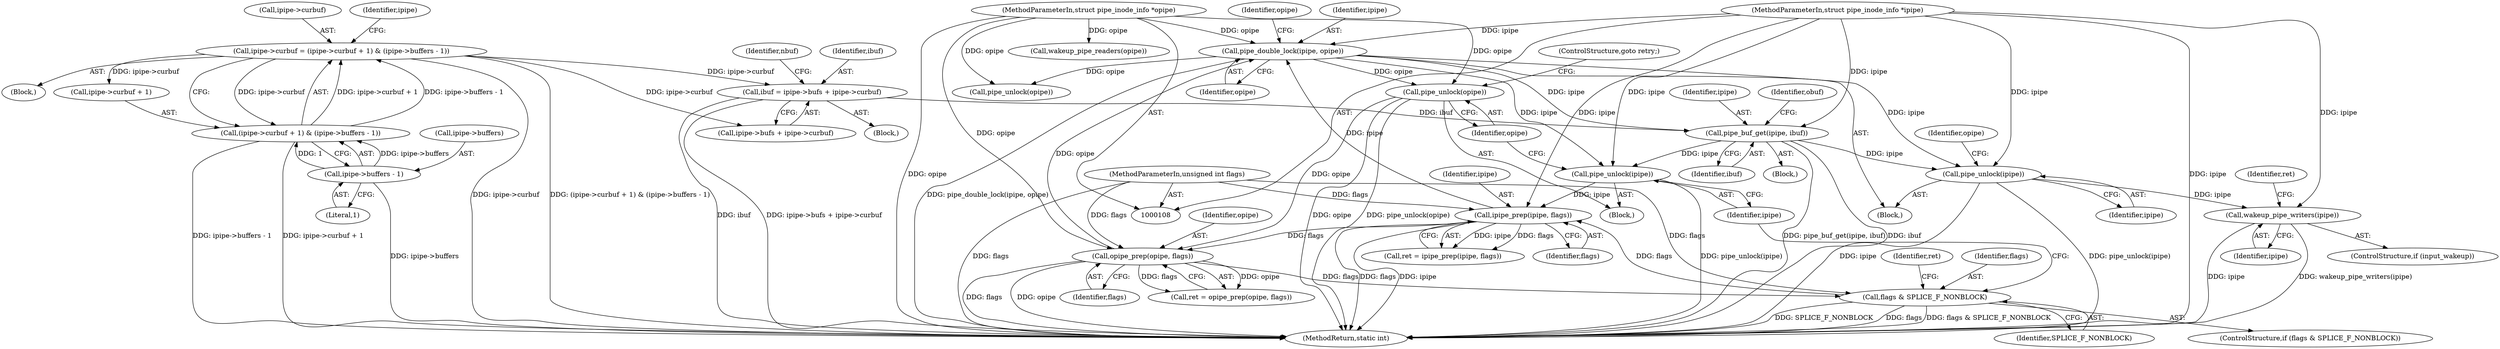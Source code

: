 digraph "1_linux_15fab63e1e57be9fdb5eec1bbc5916e9825e9acb_0@API" {
"1000345" [label="(Call,wakeup_pipe_writers(ipipe))"];
"1000333" [label="(Call,pipe_unlock(ipipe))"];
"1000286" [label="(Call,pipe_buf_get(ipipe, ibuf))"];
"1000144" [label="(Call,pipe_double_lock(ipipe, opipe))"];
"1000128" [label="(Call,ipipe_prep(ipipe, flags))"];
"1000205" [label="(Call,pipe_unlock(ipipe))"];
"1000109" [label="(MethodParameterIn,struct pipe_inode_info *ipipe)"];
"1000196" [label="(Call,flags & SPLICE_F_NONBLOCK)"];
"1000137" [label="(Call,opipe_prep(opipe, flags))"];
"1000207" [label="(Call,pipe_unlock(opipe))"];
"1000110" [label="(MethodParameterIn,struct pipe_inode_info *opipe)"];
"1000112" [label="(MethodParameterIn,unsigned int flags)"];
"1000210" [label="(Call,ibuf = ipipe->bufs + ipipe->curbuf)"];
"1000262" [label="(Call,ipipe->curbuf = (ipipe->curbuf + 1) & (ipipe->buffers - 1))"];
"1000266" [label="(Call,(ipipe->curbuf + 1) & (ipipe->buffers - 1))"];
"1000272" [label="(Call,ipipe->buffers - 1)"];
"1000247" [label="(Block,)"];
"1000126" [label="(Call,ret = ipipe_prep(ipipe, flags))"];
"1000212" [label="(Call,ipipe->bufs + ipipe->curbuf)"];
"1000263" [label="(Call,ipipe->curbuf)"];
"1000209" [label="(ControlStructure,goto retry;)"];
"1000145" [label="(Identifier,ipipe)"];
"1000272" [label="(Call,ipipe->buffers - 1)"];
"1000285" [label="(Block,)"];
"1000262" [label="(Call,ipipe->curbuf = (ipipe->curbuf + 1) & (ipipe->buffers - 1))"];
"1000341" [label="(Call,wakeup_pipe_readers(opipe))"];
"1000220" [label="(Identifier,nbuf)"];
"1000196" [label="(Call,flags & SPLICE_F_NONBLOCK)"];
"1000112" [label="(MethodParameterIn,unsigned int flags)"];
"1000267" [label="(Call,ipipe->curbuf + 1)"];
"1000266" [label="(Call,(ipipe->curbuf + 1) & (ipipe->buffers - 1))"];
"1000211" [label="(Identifier,ibuf)"];
"1000273" [label="(Call,ipipe->buffers)"];
"1000345" [label="(Call,wakeup_pipe_writers(ipipe))"];
"1000336" [label="(Identifier,opipe)"];
"1000288" [label="(Identifier,ibuf)"];
"1000137" [label="(Call,opipe_prep(opipe, flags))"];
"1000279" [label="(Identifier,ipipe)"];
"1000276" [label="(Literal,1)"];
"1000113" [label="(Block,)"];
"1000208" [label="(Identifier,opipe)"];
"1000135" [label="(Call,ret = opipe_prep(opipe, flags))"];
"1000139" [label="(Identifier,flags)"];
"1000349" [label="(MethodReturn,static int)"];
"1000286" [label="(Call,pipe_buf_get(ipipe, ibuf))"];
"1000287" [label="(Identifier,ipipe)"];
"1000130" [label="(Identifier,flags)"];
"1000191" [label="(Block,)"];
"1000206" [label="(Identifier,ipipe)"];
"1000110" [label="(MethodParameterIn,struct pipe_inode_info *opipe)"];
"1000205" [label="(Call,pipe_unlock(ipipe))"];
"1000152" [label="(Identifier,opipe)"];
"1000335" [label="(Call,pipe_unlock(opipe))"];
"1000144" [label="(Call,pipe_double_lock(ipipe, opipe))"];
"1000197" [label="(Identifier,flags)"];
"1000207" [label="(Call,pipe_unlock(opipe))"];
"1000195" [label="(ControlStructure,if (flags & SPLICE_F_NONBLOCK))"];
"1000334" [label="(Identifier,ipipe)"];
"1000333" [label="(Call,pipe_unlock(ipipe))"];
"1000146" [label="(Identifier,opipe)"];
"1000198" [label="(Identifier,SPLICE_F_NONBLOCK)"];
"1000291" [label="(Identifier,obuf)"];
"1000148" [label="(Block,)"];
"1000343" [label="(ControlStructure,if (input_wakeup))"];
"1000109" [label="(MethodParameterIn,struct pipe_inode_info *ipipe)"];
"1000138" [label="(Identifier,opipe)"];
"1000201" [label="(Identifier,ret)"];
"1000210" [label="(Call,ibuf = ipipe->bufs + ipipe->curbuf)"];
"1000129" [label="(Identifier,ipipe)"];
"1000346" [label="(Identifier,ipipe)"];
"1000348" [label="(Identifier,ret)"];
"1000128" [label="(Call,ipipe_prep(ipipe, flags))"];
"1000345" -> "1000343"  [label="AST: "];
"1000345" -> "1000346"  [label="CFG: "];
"1000346" -> "1000345"  [label="AST: "];
"1000348" -> "1000345"  [label="CFG: "];
"1000345" -> "1000349"  [label="DDG: ipipe"];
"1000345" -> "1000349"  [label="DDG: wakeup_pipe_writers(ipipe)"];
"1000333" -> "1000345"  [label="DDG: ipipe"];
"1000109" -> "1000345"  [label="DDG: ipipe"];
"1000333" -> "1000113"  [label="AST: "];
"1000333" -> "1000334"  [label="CFG: "];
"1000334" -> "1000333"  [label="AST: "];
"1000336" -> "1000333"  [label="CFG: "];
"1000333" -> "1000349"  [label="DDG: ipipe"];
"1000333" -> "1000349"  [label="DDG: pipe_unlock(ipipe)"];
"1000286" -> "1000333"  [label="DDG: ipipe"];
"1000144" -> "1000333"  [label="DDG: ipipe"];
"1000109" -> "1000333"  [label="DDG: ipipe"];
"1000286" -> "1000285"  [label="AST: "];
"1000286" -> "1000288"  [label="CFG: "];
"1000287" -> "1000286"  [label="AST: "];
"1000288" -> "1000286"  [label="AST: "];
"1000291" -> "1000286"  [label="CFG: "];
"1000286" -> "1000349"  [label="DDG: pipe_buf_get(ipipe, ibuf)"];
"1000286" -> "1000349"  [label="DDG: ibuf"];
"1000286" -> "1000205"  [label="DDG: ipipe"];
"1000144" -> "1000286"  [label="DDG: ipipe"];
"1000109" -> "1000286"  [label="DDG: ipipe"];
"1000210" -> "1000286"  [label="DDG: ibuf"];
"1000144" -> "1000113"  [label="AST: "];
"1000144" -> "1000146"  [label="CFG: "];
"1000145" -> "1000144"  [label="AST: "];
"1000146" -> "1000144"  [label="AST: "];
"1000152" -> "1000144"  [label="CFG: "];
"1000144" -> "1000349"  [label="DDG: pipe_double_lock(ipipe, opipe)"];
"1000128" -> "1000144"  [label="DDG: ipipe"];
"1000109" -> "1000144"  [label="DDG: ipipe"];
"1000137" -> "1000144"  [label="DDG: opipe"];
"1000110" -> "1000144"  [label="DDG: opipe"];
"1000144" -> "1000205"  [label="DDG: ipipe"];
"1000144" -> "1000207"  [label="DDG: opipe"];
"1000144" -> "1000335"  [label="DDG: opipe"];
"1000128" -> "1000126"  [label="AST: "];
"1000128" -> "1000130"  [label="CFG: "];
"1000129" -> "1000128"  [label="AST: "];
"1000130" -> "1000128"  [label="AST: "];
"1000126" -> "1000128"  [label="CFG: "];
"1000128" -> "1000349"  [label="DDG: flags"];
"1000128" -> "1000349"  [label="DDG: ipipe"];
"1000128" -> "1000126"  [label="DDG: ipipe"];
"1000128" -> "1000126"  [label="DDG: flags"];
"1000205" -> "1000128"  [label="DDG: ipipe"];
"1000109" -> "1000128"  [label="DDG: ipipe"];
"1000196" -> "1000128"  [label="DDG: flags"];
"1000112" -> "1000128"  [label="DDG: flags"];
"1000128" -> "1000137"  [label="DDG: flags"];
"1000205" -> "1000191"  [label="AST: "];
"1000205" -> "1000206"  [label="CFG: "];
"1000206" -> "1000205"  [label="AST: "];
"1000208" -> "1000205"  [label="CFG: "];
"1000205" -> "1000349"  [label="DDG: pipe_unlock(ipipe)"];
"1000109" -> "1000205"  [label="DDG: ipipe"];
"1000109" -> "1000108"  [label="AST: "];
"1000109" -> "1000349"  [label="DDG: ipipe"];
"1000196" -> "1000195"  [label="AST: "];
"1000196" -> "1000198"  [label="CFG: "];
"1000197" -> "1000196"  [label="AST: "];
"1000198" -> "1000196"  [label="AST: "];
"1000201" -> "1000196"  [label="CFG: "];
"1000206" -> "1000196"  [label="CFG: "];
"1000196" -> "1000349"  [label="DDG: flags"];
"1000196" -> "1000349"  [label="DDG: flags & SPLICE_F_NONBLOCK"];
"1000196" -> "1000349"  [label="DDG: SPLICE_F_NONBLOCK"];
"1000137" -> "1000196"  [label="DDG: flags"];
"1000112" -> "1000196"  [label="DDG: flags"];
"1000137" -> "1000135"  [label="AST: "];
"1000137" -> "1000139"  [label="CFG: "];
"1000138" -> "1000137"  [label="AST: "];
"1000139" -> "1000137"  [label="AST: "];
"1000135" -> "1000137"  [label="CFG: "];
"1000137" -> "1000349"  [label="DDG: flags"];
"1000137" -> "1000349"  [label="DDG: opipe"];
"1000137" -> "1000135"  [label="DDG: opipe"];
"1000137" -> "1000135"  [label="DDG: flags"];
"1000207" -> "1000137"  [label="DDG: opipe"];
"1000110" -> "1000137"  [label="DDG: opipe"];
"1000112" -> "1000137"  [label="DDG: flags"];
"1000207" -> "1000191"  [label="AST: "];
"1000207" -> "1000208"  [label="CFG: "];
"1000208" -> "1000207"  [label="AST: "];
"1000209" -> "1000207"  [label="CFG: "];
"1000207" -> "1000349"  [label="DDG: opipe"];
"1000207" -> "1000349"  [label="DDG: pipe_unlock(opipe)"];
"1000110" -> "1000207"  [label="DDG: opipe"];
"1000110" -> "1000108"  [label="AST: "];
"1000110" -> "1000349"  [label="DDG: opipe"];
"1000110" -> "1000335"  [label="DDG: opipe"];
"1000110" -> "1000341"  [label="DDG: opipe"];
"1000112" -> "1000108"  [label="AST: "];
"1000112" -> "1000349"  [label="DDG: flags"];
"1000210" -> "1000148"  [label="AST: "];
"1000210" -> "1000212"  [label="CFG: "];
"1000211" -> "1000210"  [label="AST: "];
"1000212" -> "1000210"  [label="AST: "];
"1000220" -> "1000210"  [label="CFG: "];
"1000210" -> "1000349"  [label="DDG: ipipe->bufs + ipipe->curbuf"];
"1000210" -> "1000349"  [label="DDG: ibuf"];
"1000262" -> "1000210"  [label="DDG: ipipe->curbuf"];
"1000262" -> "1000247"  [label="AST: "];
"1000262" -> "1000266"  [label="CFG: "];
"1000263" -> "1000262"  [label="AST: "];
"1000266" -> "1000262"  [label="AST: "];
"1000279" -> "1000262"  [label="CFG: "];
"1000262" -> "1000349"  [label="DDG: ipipe->curbuf"];
"1000262" -> "1000349"  [label="DDG: (ipipe->curbuf + 1) & (ipipe->buffers - 1)"];
"1000262" -> "1000212"  [label="DDG: ipipe->curbuf"];
"1000266" -> "1000262"  [label="DDG: ipipe->curbuf + 1"];
"1000266" -> "1000262"  [label="DDG: ipipe->buffers - 1"];
"1000262" -> "1000266"  [label="DDG: ipipe->curbuf"];
"1000262" -> "1000267"  [label="DDG: ipipe->curbuf"];
"1000266" -> "1000272"  [label="CFG: "];
"1000267" -> "1000266"  [label="AST: "];
"1000272" -> "1000266"  [label="AST: "];
"1000266" -> "1000349"  [label="DDG: ipipe->curbuf + 1"];
"1000266" -> "1000349"  [label="DDG: ipipe->buffers - 1"];
"1000272" -> "1000266"  [label="DDG: ipipe->buffers"];
"1000272" -> "1000266"  [label="DDG: 1"];
"1000272" -> "1000276"  [label="CFG: "];
"1000273" -> "1000272"  [label="AST: "];
"1000276" -> "1000272"  [label="AST: "];
"1000272" -> "1000349"  [label="DDG: ipipe->buffers"];
}
